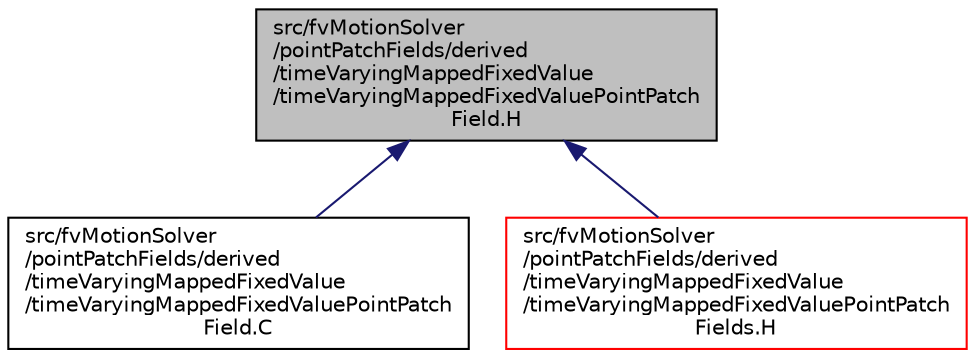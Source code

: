 digraph "src/fvMotionSolver/pointPatchFields/derived/timeVaryingMappedFixedValue/timeVaryingMappedFixedValuePointPatchField.H"
{
  bgcolor="transparent";
  edge [fontname="Helvetica",fontsize="10",labelfontname="Helvetica",labelfontsize="10"];
  node [fontname="Helvetica",fontsize="10",shape=record];
  Node1 [label="src/fvMotionSolver\l/pointPatchFields/derived\l/timeVaryingMappedFixedValue\l/timeVaryingMappedFixedValuePointPatch\lField.H",height=0.2,width=0.4,color="black", fillcolor="grey75", style="filled", fontcolor="black"];
  Node1 -> Node2 [dir="back",color="midnightblue",fontsize="10",style="solid",fontname="Helvetica"];
  Node2 [label="src/fvMotionSolver\l/pointPatchFields/derived\l/timeVaryingMappedFixedValue\l/timeVaryingMappedFixedValuePointPatch\lField.C",height=0.2,width=0.4,color="black",URL="$a06391.html"];
  Node1 -> Node3 [dir="back",color="midnightblue",fontsize="10",style="solid",fontname="Helvetica"];
  Node3 [label="src/fvMotionSolver\l/pointPatchFields/derived\l/timeVaryingMappedFixedValue\l/timeVaryingMappedFixedValuePointPatch\lFields.H",height=0.2,width=0.4,color="red",URL="$a06394.html"];
}
